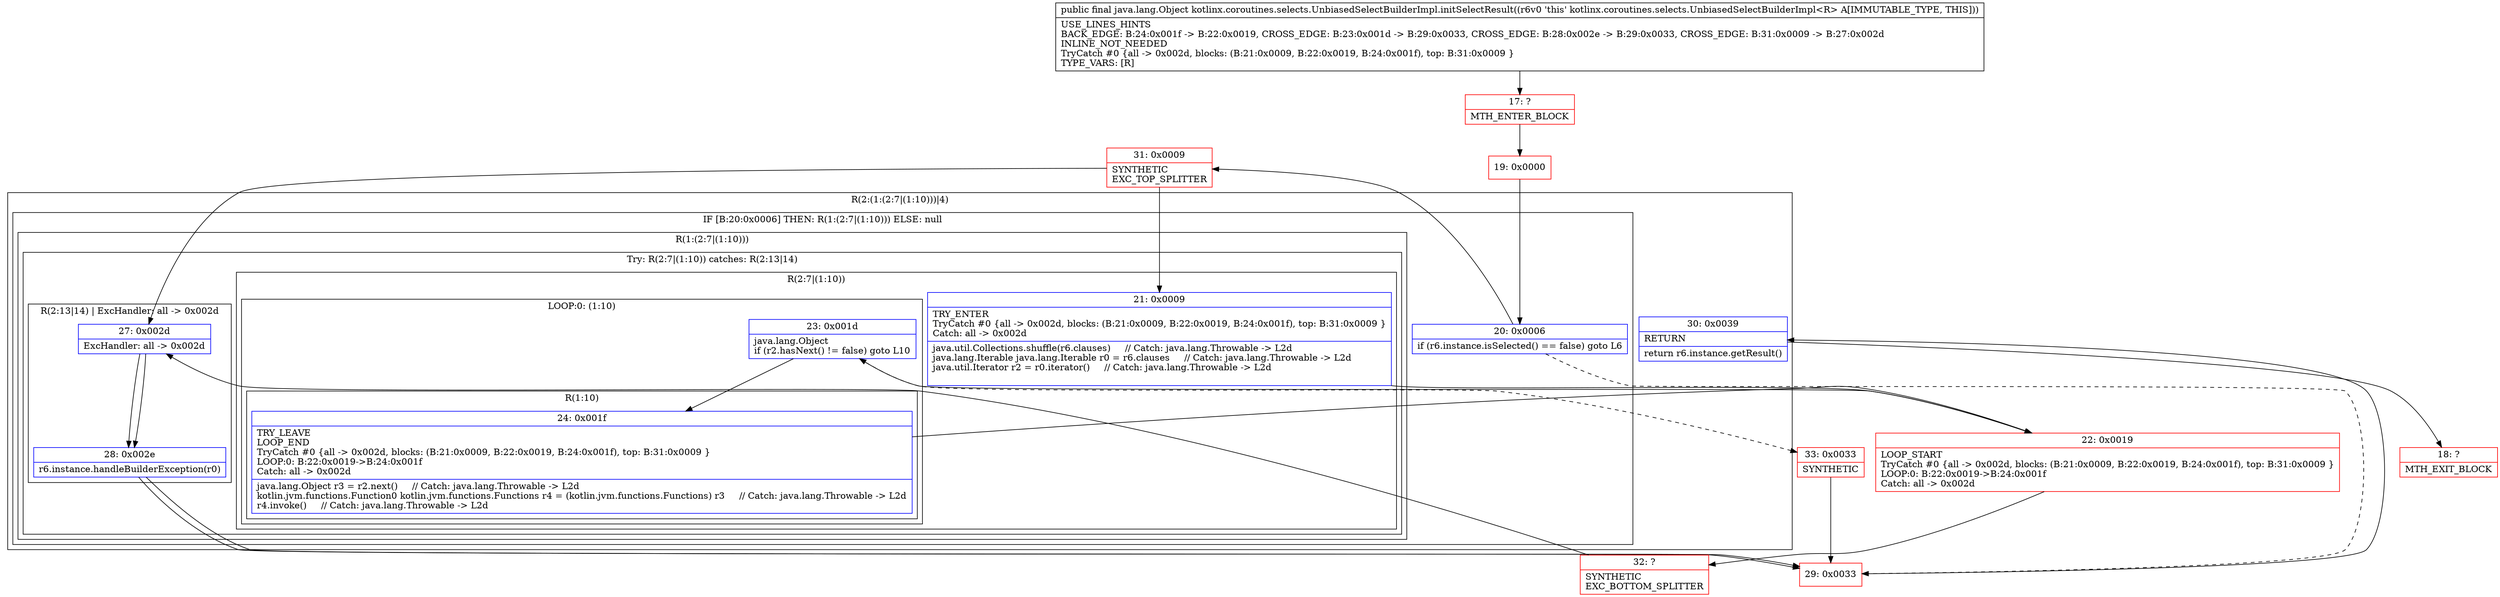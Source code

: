 digraph "CFG forkotlinx.coroutines.selects.UnbiasedSelectBuilderImpl.initSelectResult()Ljava\/lang\/Object;" {
subgraph cluster_Region_301153323 {
label = "R(2:(1:(2:7|(1:10)))|4)";
node [shape=record,color=blue];
subgraph cluster_IfRegion_449093172 {
label = "IF [B:20:0x0006] THEN: R(1:(2:7|(1:10))) ELSE: null";
node [shape=record,color=blue];
Node_20 [shape=record,label="{20\:\ 0x0006|if (r6.instance.isSelected() == false) goto L6\l}"];
subgraph cluster_Region_1495753364 {
label = "R(1:(2:7|(1:10)))";
node [shape=record,color=blue];
subgraph cluster_TryCatchRegion_2000593262 {
label = "Try: R(2:7|(1:10)) catches: R(2:13|14)";
node [shape=record,color=blue];
subgraph cluster_Region_566148667 {
label = "R(2:7|(1:10))";
node [shape=record,color=blue];
Node_21 [shape=record,label="{21\:\ 0x0009|TRY_ENTER\lTryCatch #0 \{all \-\> 0x002d, blocks: (B:21:0x0009, B:22:0x0019, B:24:0x001f), top: B:31:0x0009 \}\lCatch: all \-\> 0x002d\l|java.util.Collections.shuffle(r6.clauses)     \/\/ Catch: java.lang.Throwable \-\> L2d\ljava.lang.Iterable java.lang.Iterable r0 = r6.clauses     \/\/ Catch: java.lang.Throwable \-\> L2d\ljava.util.Iterator r2 = r0.iterator()     \/\/ Catch: java.lang.Throwable \-\> L2d\l\l}"];
subgraph cluster_LoopRegion_2141510086 {
label = "LOOP:0: (1:10)";
node [shape=record,color=blue];
Node_23 [shape=record,label="{23\:\ 0x001d|java.lang.Object \lif (r2.hasNext() != false) goto L10\l}"];
subgraph cluster_Region_206748232 {
label = "R(1:10)";
node [shape=record,color=blue];
Node_24 [shape=record,label="{24\:\ 0x001f|TRY_LEAVE\lLOOP_END\lTryCatch #0 \{all \-\> 0x002d, blocks: (B:21:0x0009, B:22:0x0019, B:24:0x001f), top: B:31:0x0009 \}\lLOOP:0: B:22:0x0019\-\>B:24:0x001f\lCatch: all \-\> 0x002d\l|java.lang.Object r3 = r2.next()     \/\/ Catch: java.lang.Throwable \-\> L2d\lkotlin.jvm.functions.Function0 kotlin.jvm.functions.Functions r4 = (kotlin.jvm.functions.Functions) r3     \/\/ Catch: java.lang.Throwable \-\> L2d\lr4.invoke()     \/\/ Catch: java.lang.Throwable \-\> L2d\l}"];
}
}
}
subgraph cluster_Region_1093651768 {
label = "R(2:13|14) | ExcHandler: all \-\> 0x002d\l";
node [shape=record,color=blue];
Node_27 [shape=record,label="{27\:\ 0x002d|ExcHandler: all \-\> 0x002d\l}"];
Node_28 [shape=record,label="{28\:\ 0x002e|r6.instance.handleBuilderException(r0)\l}"];
}
}
}
}
Node_30 [shape=record,label="{30\:\ 0x0039|RETURN\l|return r6.instance.getResult()\l}"];
}
subgraph cluster_Region_1093651768 {
label = "R(2:13|14) | ExcHandler: all \-\> 0x002d\l";
node [shape=record,color=blue];
Node_27 [shape=record,label="{27\:\ 0x002d|ExcHandler: all \-\> 0x002d\l}"];
Node_28 [shape=record,label="{28\:\ 0x002e|r6.instance.handleBuilderException(r0)\l}"];
}
Node_17 [shape=record,color=red,label="{17\:\ ?|MTH_ENTER_BLOCK\l}"];
Node_19 [shape=record,color=red,label="{19\:\ 0x0000}"];
Node_29 [shape=record,color=red,label="{29\:\ 0x0033}"];
Node_18 [shape=record,color=red,label="{18\:\ ?|MTH_EXIT_BLOCK\l}"];
Node_31 [shape=record,color=red,label="{31\:\ 0x0009|SYNTHETIC\lEXC_TOP_SPLITTER\l}"];
Node_22 [shape=record,color=red,label="{22\:\ 0x0019|LOOP_START\lTryCatch #0 \{all \-\> 0x002d, blocks: (B:21:0x0009, B:22:0x0019, B:24:0x001f), top: B:31:0x0009 \}\lLOOP:0: B:22:0x0019\-\>B:24:0x001f\lCatch: all \-\> 0x002d\l}"];
Node_33 [shape=record,color=red,label="{33\:\ 0x0033|SYNTHETIC\l}"];
Node_32 [shape=record,color=red,label="{32\:\ ?|SYNTHETIC\lEXC_BOTTOM_SPLITTER\l}"];
MethodNode[shape=record,label="{public final java.lang.Object kotlinx.coroutines.selects.UnbiasedSelectBuilderImpl.initSelectResult((r6v0 'this' kotlinx.coroutines.selects.UnbiasedSelectBuilderImpl\<R\> A[IMMUTABLE_TYPE, THIS]))  | USE_LINES_HINTS\lBACK_EDGE: B:24:0x001f \-\> B:22:0x0019, CROSS_EDGE: B:23:0x001d \-\> B:29:0x0033, CROSS_EDGE: B:28:0x002e \-\> B:29:0x0033, CROSS_EDGE: B:31:0x0009 \-\> B:27:0x002d\lINLINE_NOT_NEEDED\lTryCatch #0 \{all \-\> 0x002d, blocks: (B:21:0x0009, B:22:0x0019, B:24:0x001f), top: B:31:0x0009 \}\lTYPE_VARS: [R]\l}"];
MethodNode -> Node_17;Node_20 -> Node_29[style=dashed];
Node_20 -> Node_31;
Node_21 -> Node_22;
Node_23 -> Node_24;
Node_23 -> Node_33[style=dashed];
Node_24 -> Node_22;
Node_27 -> Node_28;
Node_28 -> Node_29;
Node_30 -> Node_18;
Node_27 -> Node_28;
Node_28 -> Node_29;
Node_17 -> Node_19;
Node_19 -> Node_20;
Node_29 -> Node_30;
Node_31 -> Node_21;
Node_31 -> Node_27;
Node_22 -> Node_23;
Node_22 -> Node_32;
Node_33 -> Node_29;
Node_32 -> Node_27;
}

